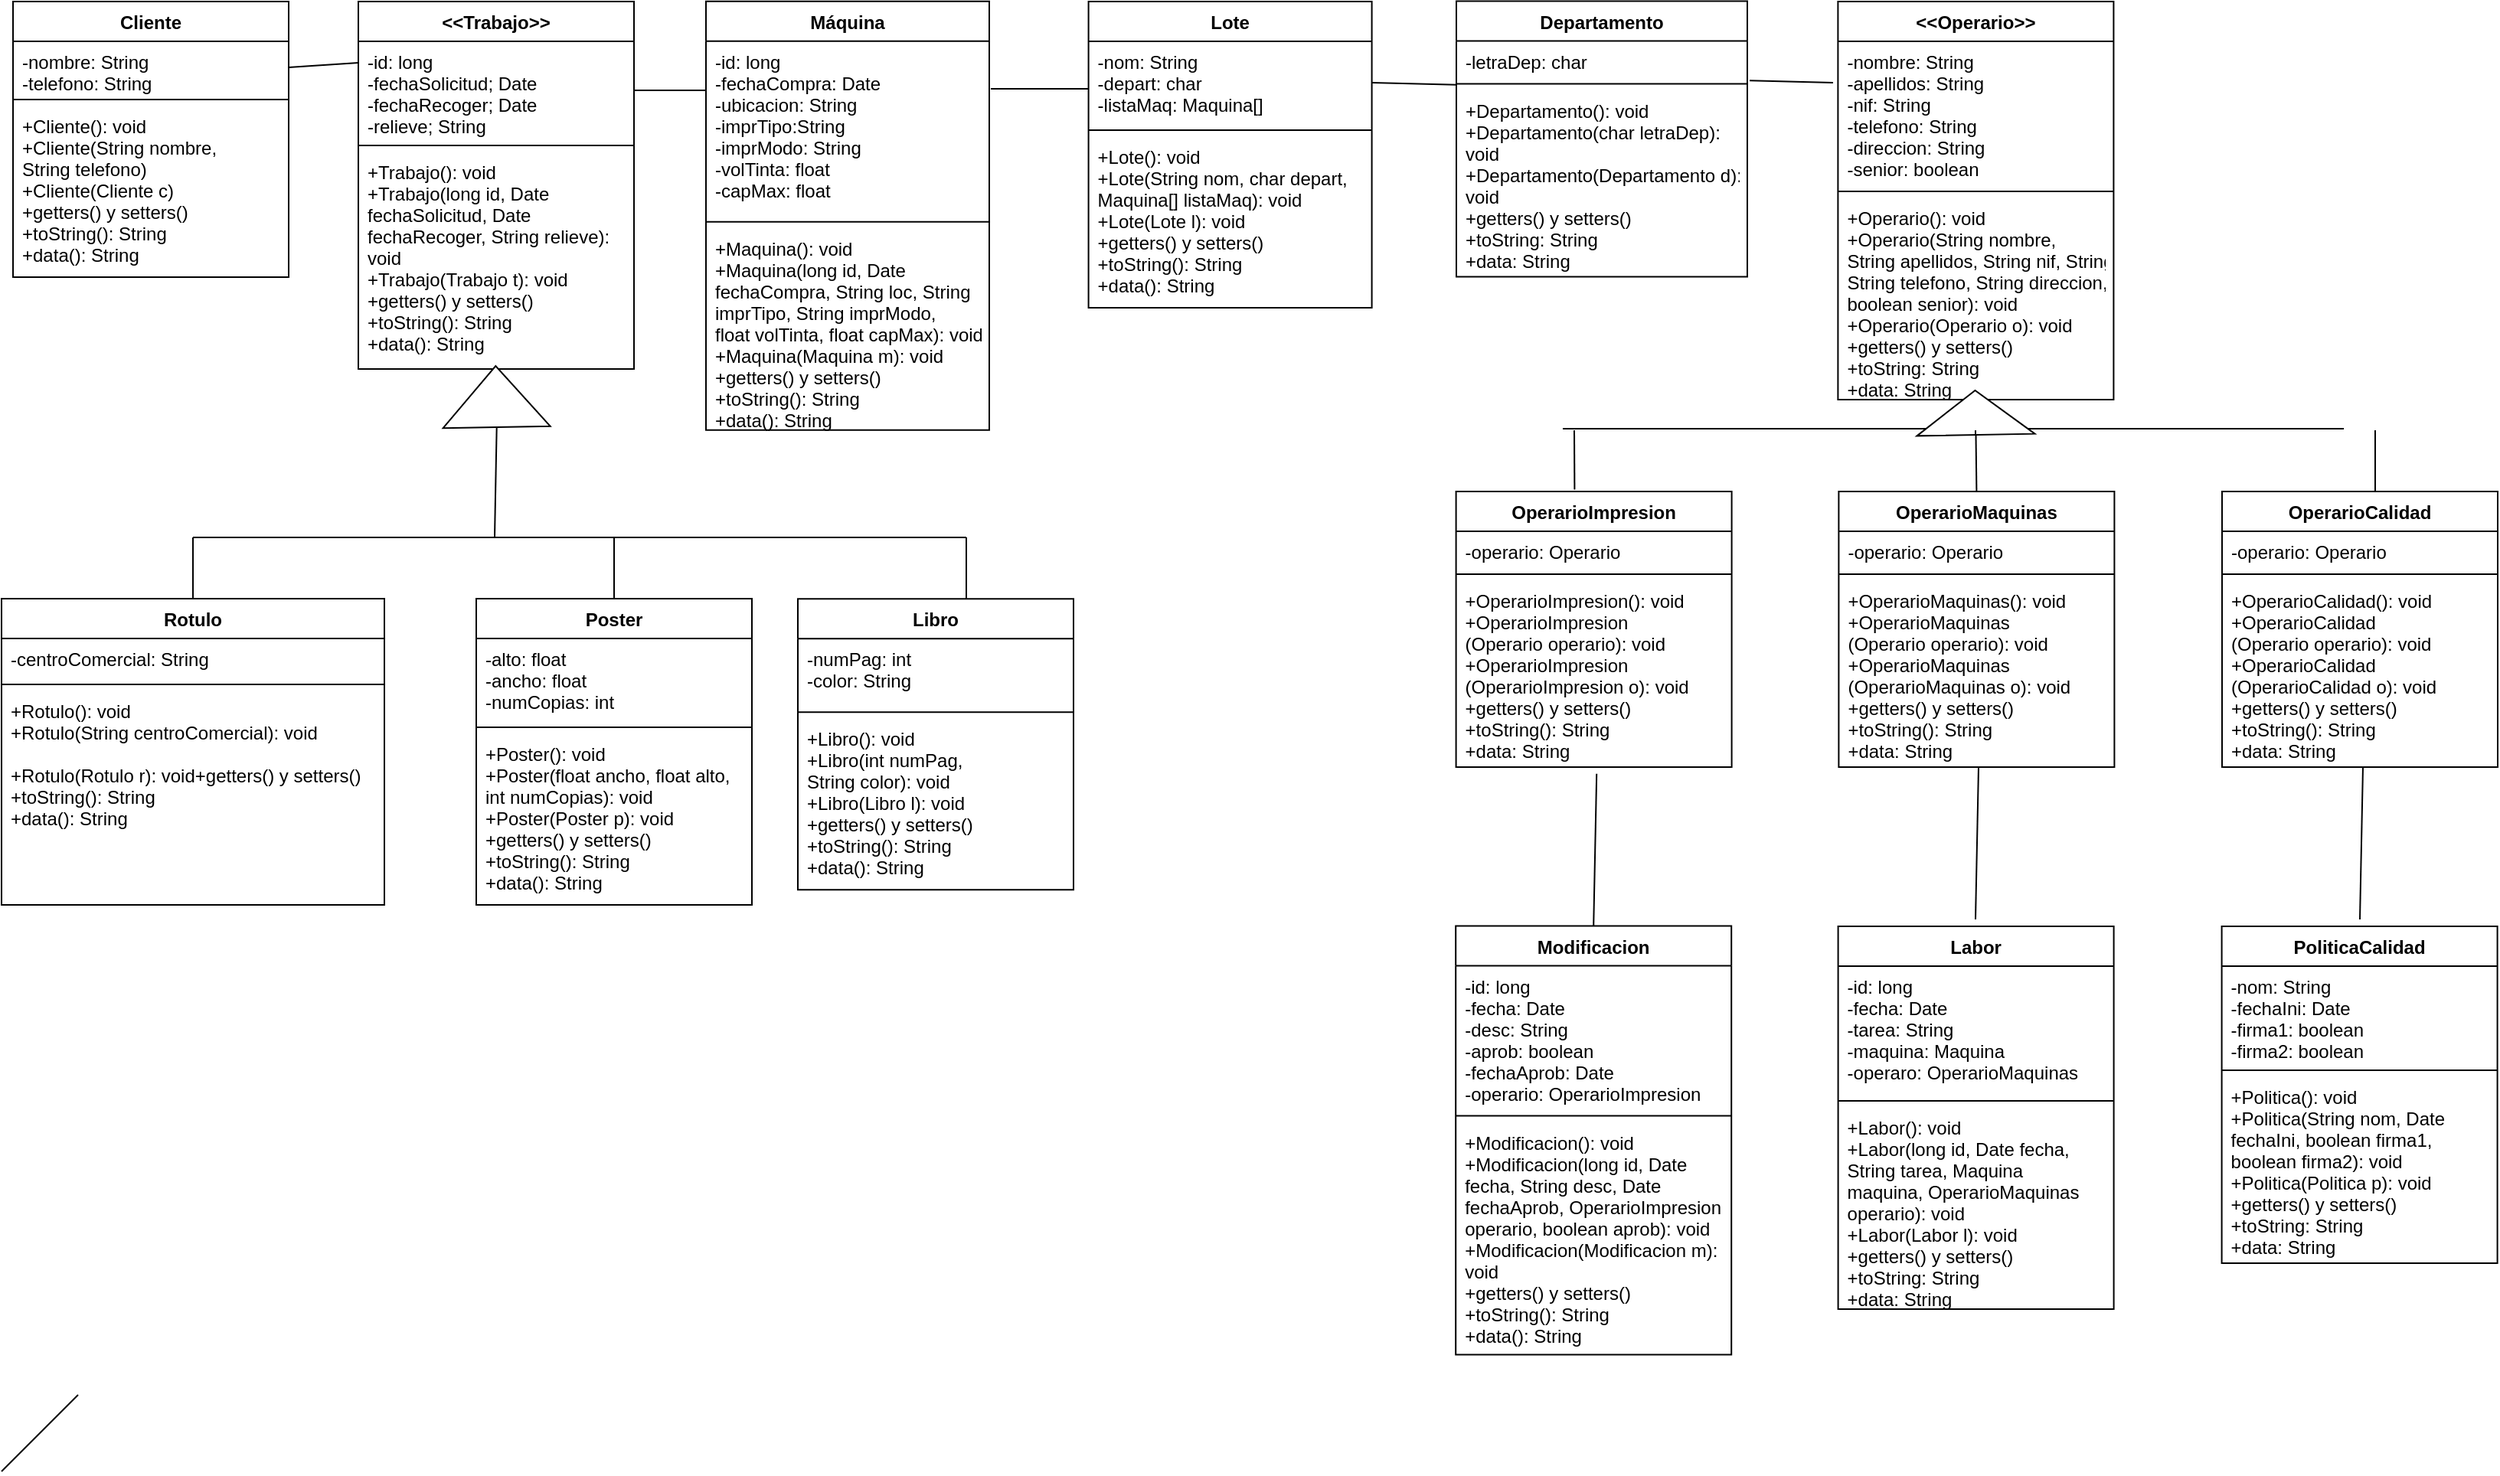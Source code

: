 <mxfile version="12.1.3" type="github" pages="1">
  <diagram id="FINPR5G2HzoAXYaAKj14" name="Page-1">
    <mxGraphModel dx="1057" dy="587" grid="1" gridSize="10" guides="1" tooltips="1" connect="1" arrows="1" fold="1" page="1" pageScale="1" pageWidth="1654" pageHeight="1169" math="0" shadow="0">
      <root>
        <mxCell id="0"/>
        <mxCell id="1" parent="0"/>
        <mxCell id="1oXscA4LE7z4bwvGvyT2-3" value="&lt;&lt;Trabajo&gt;&gt;" style="swimlane;fontStyle=1;align=center;verticalAlign=top;childLayout=stackLayout;horizontal=1;startSize=26;horizontalStack=0;resizeParent=1;resizeParentMax=0;resizeLast=0;collapsible=1;marginBottom=0;" parent="1" vertex="1">
          <mxGeometry x="243" y="10" width="180" height="240" as="geometry"/>
        </mxCell>
        <mxCell id="1oXscA4LE7z4bwvGvyT2-4" value="-id: long&#xa;-fechaSolicitud; Date&#xa;-fechaRecoger; Date&#xa;-relieve; String&#xa;" style="text;strokeColor=none;fillColor=none;align=left;verticalAlign=top;spacingLeft=4;spacingRight=4;overflow=hidden;rotatable=0;points=[[0,0.5],[1,0.5]];portConstraint=eastwest;" parent="1oXscA4LE7z4bwvGvyT2-3" vertex="1">
          <mxGeometry y="26" width="180" height="64" as="geometry"/>
        </mxCell>
        <mxCell id="1oXscA4LE7z4bwvGvyT2-5" value="" style="line;strokeWidth=1;fillColor=none;align=left;verticalAlign=middle;spacingTop=-1;spacingLeft=3;spacingRight=3;rotatable=0;labelPosition=right;points=[];portConstraint=eastwest;" parent="1oXscA4LE7z4bwvGvyT2-3" vertex="1">
          <mxGeometry y="90" width="180" height="8" as="geometry"/>
        </mxCell>
        <mxCell id="1oXscA4LE7z4bwvGvyT2-6" value="+Trabajo(): void&#xa;+Trabajo(long id, Date &#xa;fechaSolicitud, Date &#xa;fechaRecoger, String relieve): &#xa;void&#xa;+Trabajo(Trabajo t): void&#xa;+getters() y setters()&#xa;+toString(): String&#xa;+data(): String" style="text;strokeColor=none;fillColor=none;align=left;verticalAlign=top;spacingLeft=4;spacingRight=4;overflow=hidden;rotatable=0;points=[[0,0.5],[1,0.5]];portConstraint=eastwest;" parent="1oXscA4LE7z4bwvGvyT2-3" vertex="1">
          <mxGeometry y="98" width="180" height="142" as="geometry"/>
        </mxCell>
        <mxCell id="1oXscA4LE7z4bwvGvyT2-8" value="Rotulo" style="swimlane;fontStyle=1;align=center;verticalAlign=top;childLayout=stackLayout;horizontal=1;startSize=26;horizontalStack=0;resizeParent=1;resizeParentMax=0;resizeLast=0;collapsible=1;marginBottom=0;" parent="1" vertex="1">
          <mxGeometry x="10" y="400" width="250" height="200" as="geometry"/>
        </mxCell>
        <mxCell id="1oXscA4LE7z4bwvGvyT2-9" value="-centroComercial: String" style="text;strokeColor=none;fillColor=none;align=left;verticalAlign=top;spacingLeft=4;spacingRight=4;overflow=hidden;rotatable=0;points=[[0,0.5],[1,0.5]];portConstraint=eastwest;" parent="1oXscA4LE7z4bwvGvyT2-8" vertex="1">
          <mxGeometry y="26" width="250" height="26" as="geometry"/>
        </mxCell>
        <mxCell id="1oXscA4LE7z4bwvGvyT2-10" value="" style="line;strokeWidth=1;fillColor=none;align=left;verticalAlign=middle;spacingTop=-1;spacingLeft=3;spacingRight=3;rotatable=0;labelPosition=right;points=[];portConstraint=eastwest;" parent="1oXscA4LE7z4bwvGvyT2-8" vertex="1">
          <mxGeometry y="52" width="250" height="8" as="geometry"/>
        </mxCell>
        <mxCell id="1oXscA4LE7z4bwvGvyT2-11" value="+Rotulo(): void&#xa;+Rotulo(String centroComercial): void&#xa;&#xa;+Rotulo(Rotulo r): void+getters() y setters()&#xa;+toString(): String&#xa;+data(): String" style="text;strokeColor=none;fillColor=none;align=left;verticalAlign=top;spacingLeft=4;spacingRight=4;overflow=hidden;rotatable=0;points=[[0,0.5],[1,0.5]];portConstraint=eastwest;" parent="1oXscA4LE7z4bwvGvyT2-8" vertex="1">
          <mxGeometry y="60" width="250" height="140" as="geometry"/>
        </mxCell>
        <mxCell id="1oXscA4LE7z4bwvGvyT2-12" value="Poster&#xa;" style="swimlane;fontStyle=1;align=center;verticalAlign=top;childLayout=stackLayout;horizontal=1;startSize=26;horizontalStack=0;resizeParent=1;resizeParentMax=0;resizeLast=0;collapsible=1;marginBottom=0;" parent="1" vertex="1">
          <mxGeometry x="320" y="400" width="180" height="200" as="geometry"/>
        </mxCell>
        <mxCell id="1oXscA4LE7z4bwvGvyT2-13" value="-alto: float&#xa;-ancho: float&#xa;-numCopias: int" style="text;strokeColor=none;fillColor=none;align=left;verticalAlign=top;spacingLeft=4;spacingRight=4;overflow=hidden;rotatable=0;points=[[0,0.5],[1,0.5]];portConstraint=eastwest;" parent="1oXscA4LE7z4bwvGvyT2-12" vertex="1">
          <mxGeometry y="26" width="180" height="54" as="geometry"/>
        </mxCell>
        <mxCell id="1oXscA4LE7z4bwvGvyT2-14" value="" style="line;strokeWidth=1;fillColor=none;align=left;verticalAlign=middle;spacingTop=-1;spacingLeft=3;spacingRight=3;rotatable=0;labelPosition=right;points=[];portConstraint=eastwest;" parent="1oXscA4LE7z4bwvGvyT2-12" vertex="1">
          <mxGeometry y="80" width="180" height="8" as="geometry"/>
        </mxCell>
        <mxCell id="1oXscA4LE7z4bwvGvyT2-15" value="+Poster(): void&#xa;+Poster(float ancho, float alto,&#xa;int numCopias): void&#xa;+Poster(Poster p): void&#xa;+getters() y setters()&#xa;+toString(): String&#xa;+data(): String" style="text;strokeColor=none;fillColor=none;align=left;verticalAlign=top;spacingLeft=4;spacingRight=4;overflow=hidden;rotatable=0;points=[[0,0.5],[1,0.5]];portConstraint=eastwest;" parent="1oXscA4LE7z4bwvGvyT2-12" vertex="1">
          <mxGeometry y="88" width="180" height="112" as="geometry"/>
        </mxCell>
        <mxCell id="1oXscA4LE7z4bwvGvyT2-27" value="Cliente" style="swimlane;fontStyle=1;align=center;verticalAlign=top;childLayout=stackLayout;horizontal=1;startSize=26;horizontalStack=0;resizeParent=1;resizeParentMax=0;resizeLast=0;collapsible=1;marginBottom=0;" parent="1" vertex="1">
          <mxGeometry x="17.5" y="10" width="180" height="180" as="geometry"/>
        </mxCell>
        <mxCell id="1oXscA4LE7z4bwvGvyT2-31" value="-nombre: String&#xa;-telefono: String" style="text;strokeColor=none;fillColor=none;align=left;verticalAlign=top;spacingLeft=4;spacingRight=4;overflow=hidden;rotatable=0;points=[[0,0.5],[1,0.5]];portConstraint=eastwest;" parent="1oXscA4LE7z4bwvGvyT2-27" vertex="1">
          <mxGeometry y="26" width="180" height="34" as="geometry"/>
        </mxCell>
        <mxCell id="1oXscA4LE7z4bwvGvyT2-29" value="" style="line;strokeWidth=1;fillColor=none;align=left;verticalAlign=middle;spacingTop=-1;spacingLeft=3;spacingRight=3;rotatable=0;labelPosition=right;points=[];portConstraint=eastwest;" parent="1oXscA4LE7z4bwvGvyT2-27" vertex="1">
          <mxGeometry y="60" width="180" height="8" as="geometry"/>
        </mxCell>
        <mxCell id="1oXscA4LE7z4bwvGvyT2-30" value="+Cliente(): void&#xa;+Cliente(String nombre, &#xa;String telefono)&#xa;+Cliente(Cliente c)&#xa;+getters() y setters()&#xa;+toString(): String&#xa;+data(): String" style="text;strokeColor=none;fillColor=none;align=left;verticalAlign=top;spacingLeft=4;spacingRight=4;overflow=hidden;rotatable=0;points=[[0,0.5],[1,0.5]];portConstraint=eastwest;" parent="1oXscA4LE7z4bwvGvyT2-27" vertex="1">
          <mxGeometry y="68" width="180" height="112" as="geometry"/>
        </mxCell>
        <mxCell id="1oXscA4LE7z4bwvGvyT2-33" value="Máquina" style="swimlane;fontStyle=1;align=center;verticalAlign=top;childLayout=stackLayout;horizontal=1;startSize=26;horizontalStack=0;resizeParent=1;resizeParentMax=0;resizeLast=0;collapsible=1;marginBottom=0;" parent="1" vertex="1">
          <mxGeometry x="470" y="9.9" width="185" height="280" as="geometry"/>
        </mxCell>
        <mxCell id="1oXscA4LE7z4bwvGvyT2-34" value="-id: long&#xa;-fechaCompra: Date&#xa;-ubicacion: String&#xa;-imprTipo:String&#xa;-imprModo: String&#xa;-volTinta: float&#xa;-capMax: float&#xa;&#xa;&#xa;" style="text;strokeColor=none;fillColor=none;align=left;verticalAlign=top;spacingLeft=4;spacingRight=4;overflow=hidden;rotatable=0;points=[[0,0.5],[1,0.5]];portConstraint=eastwest;" parent="1oXscA4LE7z4bwvGvyT2-33" vertex="1">
          <mxGeometry y="26" width="185" height="114" as="geometry"/>
        </mxCell>
        <mxCell id="1oXscA4LE7z4bwvGvyT2-35" value="" style="line;strokeWidth=1;fillColor=none;align=left;verticalAlign=middle;spacingTop=-1;spacingLeft=3;spacingRight=3;rotatable=0;labelPosition=right;points=[];portConstraint=eastwest;" parent="1oXscA4LE7z4bwvGvyT2-33" vertex="1">
          <mxGeometry y="140" width="185" height="8" as="geometry"/>
        </mxCell>
        <mxCell id="1oXscA4LE7z4bwvGvyT2-36" value="+Maquina(): void&#xa;+Maquina(long id, Date &#xa;fechaCompra, String loc, String &#xa;imprTipo, String imprModo, &#xa;float volTinta, float capMax): void&#xa;+Maquina(Maquina m): void&#xa;+getters() y setters()&#xa;+toString(): String&#xa;+data(): String" style="text;strokeColor=none;fillColor=none;align=left;verticalAlign=top;spacingLeft=4;spacingRight=4;overflow=hidden;rotatable=0;points=[[0,0.5],[1,0.5]];portConstraint=eastwest;" parent="1oXscA4LE7z4bwvGvyT2-33" vertex="1">
          <mxGeometry y="148" width="185" height="132" as="geometry"/>
        </mxCell>
        <mxCell id="1oXscA4LE7z4bwvGvyT2-38" value="Lote" style="swimlane;fontStyle=1;align=center;verticalAlign=top;childLayout=stackLayout;horizontal=1;startSize=26;horizontalStack=0;resizeParent=1;resizeParentMax=0;resizeLast=0;collapsible=1;marginBottom=0;" parent="1" vertex="1">
          <mxGeometry x="719.8" y="10" width="185" height="200" as="geometry"/>
        </mxCell>
        <mxCell id="1oXscA4LE7z4bwvGvyT2-39" value="-nom: String&#xa;-depart: char&#xa;-listaMaq: Maquina[]" style="text;strokeColor=none;fillColor=none;align=left;verticalAlign=top;spacingLeft=4;spacingRight=4;overflow=hidden;rotatable=0;points=[[0,0.5],[1,0.5]];portConstraint=eastwest;" parent="1oXscA4LE7z4bwvGvyT2-38" vertex="1">
          <mxGeometry y="26" width="185" height="54" as="geometry"/>
        </mxCell>
        <mxCell id="1oXscA4LE7z4bwvGvyT2-40" value="" style="line;strokeWidth=1;fillColor=none;align=left;verticalAlign=middle;spacingTop=-1;spacingLeft=3;spacingRight=3;rotatable=0;labelPosition=right;points=[];portConstraint=eastwest;" parent="1oXscA4LE7z4bwvGvyT2-38" vertex="1">
          <mxGeometry y="80" width="185" height="8" as="geometry"/>
        </mxCell>
        <mxCell id="1oXscA4LE7z4bwvGvyT2-41" value="+Lote(): void&#xa;+Lote(String nom, char depart,&#xa;Maquina[] listaMaq): void&#xa;+Lote(Lote l): void&#xa;+getters() y setters()&#xa;+toString(): String&#xa;+data(): String" style="text;strokeColor=none;fillColor=none;align=left;verticalAlign=top;spacingLeft=4;spacingRight=4;overflow=hidden;rotatable=0;points=[[0,0.5],[1,0.5]];portConstraint=eastwest;" parent="1oXscA4LE7z4bwvGvyT2-38" vertex="1">
          <mxGeometry y="88" width="185" height="112" as="geometry"/>
        </mxCell>
        <mxCell id="B73v2lXdH34x8dakDg6a-5" value="Libro" style="swimlane;fontStyle=1;align=center;verticalAlign=top;childLayout=stackLayout;horizontal=1;startSize=26;horizontalStack=0;resizeParent=1;resizeParentMax=0;resizeLast=0;collapsible=1;marginBottom=0;" parent="1" vertex="1">
          <mxGeometry x="530" y="400.1" width="180" height="190" as="geometry"/>
        </mxCell>
        <mxCell id="B73v2lXdH34x8dakDg6a-6" value="-numPag: int&#xa;-color: String" style="text;strokeColor=none;fillColor=none;align=left;verticalAlign=top;spacingLeft=4;spacingRight=4;overflow=hidden;rotatable=0;points=[[0,0.5],[1,0.5]];portConstraint=eastwest;" parent="B73v2lXdH34x8dakDg6a-5" vertex="1">
          <mxGeometry y="26" width="180" height="44" as="geometry"/>
        </mxCell>
        <mxCell id="B73v2lXdH34x8dakDg6a-7" value="" style="line;strokeWidth=1;fillColor=none;align=left;verticalAlign=middle;spacingTop=-1;spacingLeft=3;spacingRight=3;rotatable=0;labelPosition=right;points=[];portConstraint=eastwest;" parent="B73v2lXdH34x8dakDg6a-5" vertex="1">
          <mxGeometry y="70" width="180" height="8" as="geometry"/>
        </mxCell>
        <mxCell id="B73v2lXdH34x8dakDg6a-8" value="+Libro(): void&#xa;+Libro(int numPag, &#xa;String color): void&#xa;+Libro(Libro l): void&#xa;+getters() y setters()&#xa;+toString(): String&#xa;+data(): String" style="text;strokeColor=none;fillColor=none;align=left;verticalAlign=top;spacingLeft=4;spacingRight=4;overflow=hidden;rotatable=0;points=[[0,0.5],[1,0.5]];portConstraint=eastwest;" parent="B73v2lXdH34x8dakDg6a-5" vertex="1">
          <mxGeometry y="78" width="180" height="112" as="geometry"/>
        </mxCell>
        <mxCell id="B73v2lXdH34x8dakDg6a-9" value="Departamento" style="swimlane;fontStyle=1;align=center;verticalAlign=top;childLayout=stackLayout;horizontal=1;startSize=26;horizontalStack=0;resizeParent=1;resizeParentMax=0;resizeLast=0;collapsible=1;marginBottom=0;" parent="1" vertex="1">
          <mxGeometry x="960" y="9.8" width="190" height="180" as="geometry"/>
        </mxCell>
        <mxCell id="B73v2lXdH34x8dakDg6a-10" value="-letraDep: char" style="text;strokeColor=none;fillColor=none;align=left;verticalAlign=top;spacingLeft=4;spacingRight=4;overflow=hidden;rotatable=0;points=[[0,0.5],[1,0.5]];portConstraint=eastwest;" parent="B73v2lXdH34x8dakDg6a-9" vertex="1">
          <mxGeometry y="26" width="190" height="24" as="geometry"/>
        </mxCell>
        <mxCell id="B73v2lXdH34x8dakDg6a-11" value="" style="line;strokeWidth=1;fillColor=none;align=left;verticalAlign=middle;spacingTop=-1;spacingLeft=3;spacingRight=3;rotatable=0;labelPosition=right;points=[];portConstraint=eastwest;" parent="B73v2lXdH34x8dakDg6a-9" vertex="1">
          <mxGeometry y="50" width="190" height="8" as="geometry"/>
        </mxCell>
        <mxCell id="B73v2lXdH34x8dakDg6a-12" value="+Departamento(): void&#xa;+Departamento(char letraDep):&#xa;void&#xa;+Departamento(Departamento d):&#xa;void&#xa;+getters() y setters()&#xa;+toString: String&#xa;+data: String" style="text;strokeColor=none;fillColor=none;align=left;verticalAlign=top;spacingLeft=4;spacingRight=4;overflow=hidden;rotatable=0;points=[[0,0.5],[1,0.5]];portConstraint=eastwest;" parent="B73v2lXdH34x8dakDg6a-9" vertex="1">
          <mxGeometry y="58" width="190" height="122" as="geometry"/>
        </mxCell>
        <mxCell id="B73v2lXdH34x8dakDg6a-13" value="&lt;&lt;Operario&gt;&gt;" style="swimlane;fontStyle=1;align=center;verticalAlign=top;childLayout=stackLayout;horizontal=1;startSize=26;horizontalStack=0;resizeParent=1;resizeParentMax=0;resizeLast=0;collapsible=1;marginBottom=0;" parent="1" vertex="1">
          <mxGeometry x="1209.2" y="10" width="180" height="260" as="geometry"/>
        </mxCell>
        <mxCell id="B73v2lXdH34x8dakDg6a-14" value="-nombre: String&#xa;-apellidos: String&#xa;-nif: String&#xa;-telefono: String&#xa;-direccion: String&#xa;-senior: boolean" style="text;strokeColor=none;fillColor=none;align=left;verticalAlign=top;spacingLeft=4;spacingRight=4;overflow=hidden;rotatable=0;points=[[0,0.5],[1,0.5]];portConstraint=eastwest;" parent="B73v2lXdH34x8dakDg6a-13" vertex="1">
          <mxGeometry y="26" width="180" height="94" as="geometry"/>
        </mxCell>
        <mxCell id="B73v2lXdH34x8dakDg6a-15" value="" style="line;strokeWidth=1;fillColor=none;align=left;verticalAlign=middle;spacingTop=-1;spacingLeft=3;spacingRight=3;rotatable=0;labelPosition=right;points=[];portConstraint=eastwest;" parent="B73v2lXdH34x8dakDg6a-13" vertex="1">
          <mxGeometry y="120" width="180" height="8" as="geometry"/>
        </mxCell>
        <mxCell id="B73v2lXdH34x8dakDg6a-16" value="+Operario(): void&#xa;+Operario(String nombre, &#xa;String apellidos, String nif, String&#xa;String telefono, String direccion,&#xa;boolean senior): void&#xa;+Operario(Operario o): void&#xa;+getters() y setters()&#xa;+toString: String&#xa;+data: String" style="text;strokeColor=none;fillColor=none;align=left;verticalAlign=top;spacingLeft=4;spacingRight=4;overflow=hidden;rotatable=0;points=[[0,0.5],[1,0.5]];portConstraint=eastwest;" parent="B73v2lXdH34x8dakDg6a-13" vertex="1">
          <mxGeometry y="128" width="180" height="132" as="geometry"/>
        </mxCell>
        <mxCell id="B73v2lXdH34x8dakDg6a-17" value="OperarioImpresion" style="swimlane;fontStyle=1;align=center;verticalAlign=top;childLayout=stackLayout;horizontal=1;startSize=26;horizontalStack=0;resizeParent=1;resizeParentMax=0;resizeLast=0;collapsible=1;marginBottom=0;" parent="1" vertex="1">
          <mxGeometry x="959.8" y="330" width="180" height="180" as="geometry"/>
        </mxCell>
        <mxCell id="B73v2lXdH34x8dakDg6a-18" value="-operario: Operario" style="text;strokeColor=none;fillColor=none;align=left;verticalAlign=top;spacingLeft=4;spacingRight=4;overflow=hidden;rotatable=0;points=[[0,0.5],[1,0.5]];portConstraint=eastwest;" parent="B73v2lXdH34x8dakDg6a-17" vertex="1">
          <mxGeometry y="26" width="180" height="24" as="geometry"/>
        </mxCell>
        <mxCell id="B73v2lXdH34x8dakDg6a-19" value="" style="line;strokeWidth=1;fillColor=none;align=left;verticalAlign=middle;spacingTop=-1;spacingLeft=3;spacingRight=3;rotatable=0;labelPosition=right;points=[];portConstraint=eastwest;" parent="B73v2lXdH34x8dakDg6a-17" vertex="1">
          <mxGeometry y="50" width="180" height="8" as="geometry"/>
        </mxCell>
        <mxCell id="B73v2lXdH34x8dakDg6a-20" value="+OperarioImpresion(): void&#xa;+OperarioImpresion&#xa;(Operario operario): void&#xa;+OperarioImpresion&#xa;(OperarioImpresion o): void&#xa;+getters() y setters()&#xa;+toString(): String&#xa;+data: String" style="text;strokeColor=none;fillColor=none;align=left;verticalAlign=top;spacingLeft=4;spacingRight=4;overflow=hidden;rotatable=0;points=[[0,0.5],[1,0.5]];portConstraint=eastwest;" parent="B73v2lXdH34x8dakDg6a-17" vertex="1">
          <mxGeometry y="58" width="180" height="122" as="geometry"/>
        </mxCell>
        <mxCell id="B73v2lXdH34x8dakDg6a-22" value="OperarioMaquinas" style="swimlane;fontStyle=1;align=center;verticalAlign=top;childLayout=stackLayout;horizontal=1;startSize=26;horizontalStack=0;resizeParent=1;resizeParentMax=0;resizeLast=0;collapsible=1;marginBottom=0;" parent="1" vertex="1">
          <mxGeometry x="1209.7" y="330" width="180" height="180" as="geometry"/>
        </mxCell>
        <mxCell id="B73v2lXdH34x8dakDg6a-23" value="-operario: Operario" style="text;strokeColor=none;fillColor=none;align=left;verticalAlign=top;spacingLeft=4;spacingRight=4;overflow=hidden;rotatable=0;points=[[0,0.5],[1,0.5]];portConstraint=eastwest;" parent="B73v2lXdH34x8dakDg6a-22" vertex="1">
          <mxGeometry y="26" width="180" height="24" as="geometry"/>
        </mxCell>
        <mxCell id="B73v2lXdH34x8dakDg6a-24" value="" style="line;strokeWidth=1;fillColor=none;align=left;verticalAlign=middle;spacingTop=-1;spacingLeft=3;spacingRight=3;rotatable=0;labelPosition=right;points=[];portConstraint=eastwest;" parent="B73v2lXdH34x8dakDg6a-22" vertex="1">
          <mxGeometry y="50" width="180" height="8" as="geometry"/>
        </mxCell>
        <mxCell id="B73v2lXdH34x8dakDg6a-25" value="+OperarioMaquinas(): void&#xa;+OperarioMaquinas&#xa;(Operario operario): void&#xa;+OperarioMaquinas&#xa;(OperarioMaquinas o): void&#xa;+getters() y setters()&#xa;+toString(): String&#xa;+data: String" style="text;strokeColor=none;fillColor=none;align=left;verticalAlign=top;spacingLeft=4;spacingRight=4;overflow=hidden;rotatable=0;points=[[0,0.5],[1,0.5]];portConstraint=eastwest;" parent="B73v2lXdH34x8dakDg6a-22" vertex="1">
          <mxGeometry y="58" width="180" height="122" as="geometry"/>
        </mxCell>
        <mxCell id="B73v2lXdH34x8dakDg6a-26" value="OperarioCalidad" style="swimlane;fontStyle=1;align=center;verticalAlign=top;childLayout=stackLayout;horizontal=1;startSize=26;horizontalStack=0;resizeParent=1;resizeParentMax=0;resizeLast=0;collapsible=1;marginBottom=0;" parent="1" vertex="1">
          <mxGeometry x="1460" y="330" width="180" height="180" as="geometry"/>
        </mxCell>
        <mxCell id="B73v2lXdH34x8dakDg6a-27" value="-operario: Operario" style="text;strokeColor=none;fillColor=none;align=left;verticalAlign=top;spacingLeft=4;spacingRight=4;overflow=hidden;rotatable=0;points=[[0,0.5],[1,0.5]];portConstraint=eastwest;" parent="B73v2lXdH34x8dakDg6a-26" vertex="1">
          <mxGeometry y="26" width="180" height="24" as="geometry"/>
        </mxCell>
        <mxCell id="B73v2lXdH34x8dakDg6a-28" value="" style="line;strokeWidth=1;fillColor=none;align=left;verticalAlign=middle;spacingTop=-1;spacingLeft=3;spacingRight=3;rotatable=0;labelPosition=right;points=[];portConstraint=eastwest;" parent="B73v2lXdH34x8dakDg6a-26" vertex="1">
          <mxGeometry y="50" width="180" height="8" as="geometry"/>
        </mxCell>
        <mxCell id="B73v2lXdH34x8dakDg6a-29" value="+OperarioCalidad(): void&#xa;+OperarioCalidad&#xa;(Operario operario): void&#xa;+OperarioCalidad&#xa;(OperarioCalidad o): void&#xa;+getters() y setters()&#xa;+toString(): String&#xa;+data: String" style="text;strokeColor=none;fillColor=none;align=left;verticalAlign=top;spacingLeft=4;spacingRight=4;overflow=hidden;rotatable=0;points=[[0,0.5],[1,0.5]];portConstraint=eastwest;" parent="B73v2lXdH34x8dakDg6a-26" vertex="1">
          <mxGeometry y="58" width="180" height="122" as="geometry"/>
        </mxCell>
        <mxCell id="B73v2lXdH34x8dakDg6a-30" value="Labor" style="swimlane;fontStyle=1;align=center;verticalAlign=top;childLayout=stackLayout;horizontal=1;startSize=26;horizontalStack=0;resizeParent=1;resizeParentMax=0;resizeLast=0;collapsible=1;marginBottom=0;" parent="1" vertex="1">
          <mxGeometry x="1209.3" y="614" width="180" height="250" as="geometry"/>
        </mxCell>
        <mxCell id="B73v2lXdH34x8dakDg6a-31" value="-id: long&#xa;-fecha: Date&#xa;-tarea: String&#xa;-maquina: Maquina&#xa;-operaro: OperarioMaquinas" style="text;strokeColor=none;fillColor=none;align=left;verticalAlign=top;spacingLeft=4;spacingRight=4;overflow=hidden;rotatable=0;points=[[0,0.5],[1,0.5]];portConstraint=eastwest;" parent="B73v2lXdH34x8dakDg6a-30" vertex="1">
          <mxGeometry y="26" width="180" height="84" as="geometry"/>
        </mxCell>
        <mxCell id="B73v2lXdH34x8dakDg6a-32" value="" style="line;strokeWidth=1;fillColor=none;align=left;verticalAlign=middle;spacingTop=-1;spacingLeft=3;spacingRight=3;rotatable=0;labelPosition=right;points=[];portConstraint=eastwest;" parent="B73v2lXdH34x8dakDg6a-30" vertex="1">
          <mxGeometry y="110" width="180" height="8" as="geometry"/>
        </mxCell>
        <mxCell id="B73v2lXdH34x8dakDg6a-33" value="+Labor(): void&#xa;+Labor(long id, Date fecha,&#xa;String tarea, Maquina &#xa;maquina, OperarioMaquinas &#xa;operario): void&#xa;+Labor(Labor l): void&#xa;+getters() y setters()&#xa;+toString: String&#xa;+data: String" style="text;strokeColor=none;fillColor=none;align=left;verticalAlign=top;spacingLeft=4;spacingRight=4;overflow=hidden;rotatable=0;points=[[0,0.5],[1,0.5]];portConstraint=eastwest;" parent="B73v2lXdH34x8dakDg6a-30" vertex="1">
          <mxGeometry y="118" width="180" height="132" as="geometry"/>
        </mxCell>
        <mxCell id="B73v2lXdH34x8dakDg6a-34" value="Modificacion" style="swimlane;fontStyle=1;align=center;verticalAlign=top;childLayout=stackLayout;horizontal=1;startSize=26;horizontalStack=0;resizeParent=1;resizeParentMax=0;resizeLast=0;collapsible=1;marginBottom=0;" parent="1" vertex="1">
          <mxGeometry x="959.6" y="613.8" width="180" height="280" as="geometry"/>
        </mxCell>
        <mxCell id="B73v2lXdH34x8dakDg6a-35" value="-id: long&#xa;-fecha: Date&#xa;-desc: String&#xa;-aprob: boolean&#xa;-fechaAprob: Date&#xa;-operario: OperarioImpresion" style="text;strokeColor=none;fillColor=none;align=left;verticalAlign=top;spacingLeft=4;spacingRight=4;overflow=hidden;rotatable=0;points=[[0,0.5],[1,0.5]];portConstraint=eastwest;" parent="B73v2lXdH34x8dakDg6a-34" vertex="1">
          <mxGeometry y="26" width="180" height="94" as="geometry"/>
        </mxCell>
        <mxCell id="B73v2lXdH34x8dakDg6a-36" value="" style="line;strokeWidth=1;fillColor=none;align=left;verticalAlign=middle;spacingTop=-1;spacingLeft=3;spacingRight=3;rotatable=0;labelPosition=right;points=[];portConstraint=eastwest;" parent="B73v2lXdH34x8dakDg6a-34" vertex="1">
          <mxGeometry y="120" width="180" height="8" as="geometry"/>
        </mxCell>
        <mxCell id="B73v2lXdH34x8dakDg6a-37" value="+Modificacion(): void&#xa;+Modificacion(long id, Date &#xa;fecha, String desc, Date &#xa;fechaAprob, OperarioImpresion&#xa;operario, boolean aprob): void&#xa;+Modificacion(Modificacion m):&#xa;void&#xa;+getters() y setters()&#xa;+toString(): String&#xa;+data(): String" style="text;strokeColor=none;fillColor=none;align=left;verticalAlign=top;spacingLeft=4;spacingRight=4;overflow=hidden;rotatable=0;points=[[0,0.5],[1,0.5]];portConstraint=eastwest;" parent="B73v2lXdH34x8dakDg6a-34" vertex="1">
          <mxGeometry y="128" width="180" height="152" as="geometry"/>
        </mxCell>
        <mxCell id="B73v2lXdH34x8dakDg6a-38" value="PoliticaCalidad" style="swimlane;fontStyle=1;align=center;verticalAlign=top;childLayout=stackLayout;horizontal=1;startSize=26;horizontalStack=0;resizeParent=1;resizeParentMax=0;resizeLast=0;collapsible=1;marginBottom=0;" parent="1" vertex="1">
          <mxGeometry x="1459.8" y="614" width="180" height="220" as="geometry"/>
        </mxCell>
        <mxCell id="B73v2lXdH34x8dakDg6a-39" value="-nom: String&#xa;-fechaIni: Date&#xa;-firma1: boolean&#xa;-firma2: boolean" style="text;strokeColor=none;fillColor=none;align=left;verticalAlign=top;spacingLeft=4;spacingRight=4;overflow=hidden;rotatable=0;points=[[0,0.5],[1,0.5]];portConstraint=eastwest;" parent="B73v2lXdH34x8dakDg6a-38" vertex="1">
          <mxGeometry y="26" width="180" height="64" as="geometry"/>
        </mxCell>
        <mxCell id="B73v2lXdH34x8dakDg6a-40" value="" style="line;strokeWidth=1;fillColor=none;align=left;verticalAlign=middle;spacingTop=-1;spacingLeft=3;spacingRight=3;rotatable=0;labelPosition=right;points=[];portConstraint=eastwest;" parent="B73v2lXdH34x8dakDg6a-38" vertex="1">
          <mxGeometry y="90" width="180" height="8" as="geometry"/>
        </mxCell>
        <mxCell id="B73v2lXdH34x8dakDg6a-41" value="+Politica(): void&#xa;+Politica(String nom, Date &#xa;fechaIni, boolean firma1,&#xa;boolean firma2): void&#xa;+Politica(Politica p): void&#xa;+getters() y setters()&#xa;+toString: String&#xa;+data: String " style="text;strokeColor=none;fillColor=none;align=left;verticalAlign=top;spacingLeft=4;spacingRight=4;overflow=hidden;rotatable=0;points=[[0,0.5],[1,0.5]];portConstraint=eastwest;" parent="B73v2lXdH34x8dakDg6a-38" vertex="1">
          <mxGeometry y="98" width="180" height="122" as="geometry"/>
        </mxCell>
        <mxCell id="B73v2lXdH34x8dakDg6a-47" value="" style="endArrow=none;html=1;entryX=0.491;entryY=1.007;entryDx=0;entryDy=0;entryPerimeter=0;" parent="1" target="1oXscA4LE7z4bwvGvyT2-6" edge="1" source="N2AzNSkG_Cx-DgtH7He0-8">
          <mxGeometry width="50" height="50" relative="1" as="geometry">
            <mxPoint x="332" y="360" as="sourcePoint"/>
            <mxPoint x="60" y="780" as="targetPoint"/>
          </mxGeometry>
        </mxCell>
        <mxCell id="B73v2lXdH34x8dakDg6a-48" value="" style="endArrow=none;html=1;" parent="1" edge="1">
          <mxGeometry width="50" height="50" relative="1" as="geometry">
            <mxPoint x="640" y="360" as="sourcePoint"/>
            <mxPoint x="135" y="360" as="targetPoint"/>
          </mxGeometry>
        </mxCell>
        <mxCell id="B73v2lXdH34x8dakDg6a-56" value="" style="endArrow=none;html=1;" parent="1" edge="1">
          <mxGeometry width="50" height="50" relative="1" as="geometry">
            <mxPoint x="1029.5" y="289" as="sourcePoint"/>
            <mxPoint x="1539.5" y="289" as="targetPoint"/>
          </mxGeometry>
        </mxCell>
        <mxCell id="B73v2lXdH34x8dakDg6a-57" value="" style="endArrow=none;html=1;" parent="1" target="B73v2lXdH34x8dakDg6a-16" edge="1" source="N2AzNSkG_Cx-DgtH7He0-10">
          <mxGeometry width="50" height="50" relative="1" as="geometry">
            <mxPoint x="1299" y="290" as="sourcePoint"/>
            <mxPoint x="1576" y="300" as="targetPoint"/>
          </mxGeometry>
        </mxCell>
        <mxCell id="N2AzNSkG_Cx-DgtH7He0-5" value="" style="endArrow=none;html=1;" edge="1" parent="1" source="1oXscA4LE7z4bwvGvyT2-8">
          <mxGeometry width="50" height="50" relative="1" as="geometry">
            <mxPoint x="57.5" y="410" as="sourcePoint"/>
            <mxPoint x="135" y="360" as="targetPoint"/>
          </mxGeometry>
        </mxCell>
        <mxCell id="N2AzNSkG_Cx-DgtH7He0-6" value="" style="endArrow=none;html=1;" edge="1" parent="1">
          <mxGeometry width="50" height="50" relative="1" as="geometry">
            <mxPoint x="410" y="400" as="sourcePoint"/>
            <mxPoint x="410" y="360" as="targetPoint"/>
          </mxGeometry>
        </mxCell>
        <mxCell id="N2AzNSkG_Cx-DgtH7He0-7" value="" style="endArrow=none;html=1;" edge="1" parent="1">
          <mxGeometry width="50" height="50" relative="1" as="geometry">
            <mxPoint x="640" y="400" as="sourcePoint"/>
            <mxPoint x="640" y="360" as="targetPoint"/>
          </mxGeometry>
        </mxCell>
        <mxCell id="N2AzNSkG_Cx-DgtH7He0-8" value="" style="triangle;whiteSpace=wrap;html=1;rotation=-91;" vertex="1" parent="1">
          <mxGeometry x="313" y="233" width="40" height="70" as="geometry"/>
        </mxCell>
        <mxCell id="N2AzNSkG_Cx-DgtH7He0-9" value="" style="endArrow=none;html=1;entryX=0;entryY=0.5;entryDx=0;entryDy=0;" edge="1" parent="1" target="N2AzNSkG_Cx-DgtH7He0-8">
          <mxGeometry width="50" height="50" relative="1" as="geometry">
            <mxPoint x="332" y="360" as="sourcePoint"/>
            <mxPoint x="331.38" y="250.994" as="targetPoint"/>
          </mxGeometry>
        </mxCell>
        <mxCell id="N2AzNSkG_Cx-DgtH7He0-13" value="" style="endArrow=none;html=1;exitX=0.43;exitY=-0.007;exitDx=0;exitDy=0;exitPerimeter=0;" edge="1" parent="1" source="B73v2lXdH34x8dakDg6a-17">
          <mxGeometry width="50" height="50" relative="1" as="geometry">
            <mxPoint x="1049.5" y="319.786" as="sourcePoint"/>
            <mxPoint x="1037" y="290" as="targetPoint"/>
          </mxGeometry>
        </mxCell>
        <mxCell id="N2AzNSkG_Cx-DgtH7He0-14" value="" style="endArrow=none;html=1;exitX=0.5;exitY=0;exitDx=0;exitDy=0;entryX=0;entryY=0.5;entryDx=0;entryDy=0;" edge="1" parent="1" source="B73v2lXdH34x8dakDg6a-22" target="N2AzNSkG_Cx-DgtH7He0-10">
          <mxGeometry width="50" height="50" relative="1" as="geometry">
            <mxPoint x="880" y="970" as="sourcePoint"/>
            <mxPoint x="1300" y="287.143" as="targetPoint"/>
          </mxGeometry>
        </mxCell>
        <mxCell id="N2AzNSkG_Cx-DgtH7He0-15" value="" style="endArrow=none;html=1;" edge="1" parent="1">
          <mxGeometry width="50" height="50" relative="1" as="geometry">
            <mxPoint x="1560" y="330" as="sourcePoint"/>
            <mxPoint x="1560" y="290" as="targetPoint"/>
          </mxGeometry>
        </mxCell>
        <mxCell id="N2AzNSkG_Cx-DgtH7He0-10" value="" style="triangle;whiteSpace=wrap;html=1;rotation=-91;" vertex="1" parent="1">
          <mxGeometry x="1284.5" y="240" width="29" height="77" as="geometry"/>
        </mxCell>
        <mxCell id="N2AzNSkG_Cx-DgtH7He0-16" value="" style="endArrow=none;html=1;" edge="1" parent="1" target="N2AzNSkG_Cx-DgtH7He0-10">
          <mxGeometry width="50" height="50" relative="1" as="geometry">
            <mxPoint x="1299" y="290" as="sourcePoint"/>
            <mxPoint x="1299.047" y="270" as="targetPoint"/>
          </mxGeometry>
        </mxCell>
        <mxCell id="N2AzNSkG_Cx-DgtH7He0-19" value="" style="endArrow=none;html=1;entryX=0.51;entryY=1.036;entryDx=0;entryDy=0;entryPerimeter=0;exitX=0.5;exitY=0;exitDx=0;exitDy=0;" edge="1" parent="1" source="B73v2lXdH34x8dakDg6a-34" target="B73v2lXdH34x8dakDg6a-20">
          <mxGeometry width="50" height="50" relative="1" as="geometry">
            <mxPoint x="650" y="970" as="sourcePoint"/>
            <mxPoint x="700" y="920" as="targetPoint"/>
          </mxGeometry>
        </mxCell>
        <mxCell id="N2AzNSkG_Cx-DgtH7He0-20" value="" style="endArrow=none;html=1;entryX=0.51;entryY=1.036;entryDx=0;entryDy=0;entryPerimeter=0;exitX=0.5;exitY=0;exitDx=0;exitDy=0;" edge="1" parent="1">
          <mxGeometry width="50" height="50" relative="1" as="geometry">
            <mxPoint x="1299" y="609.5" as="sourcePoint"/>
            <mxPoint x="1301.0" y="510.092" as="targetPoint"/>
          </mxGeometry>
        </mxCell>
        <mxCell id="N2AzNSkG_Cx-DgtH7He0-21" value="" style="endArrow=none;html=1;entryX=0.51;entryY=1.036;entryDx=0;entryDy=0;entryPerimeter=0;exitX=0.5;exitY=0;exitDx=0;exitDy=0;" edge="1" parent="1">
          <mxGeometry width="50" height="50" relative="1" as="geometry">
            <mxPoint x="1550" y="609.5" as="sourcePoint"/>
            <mxPoint x="1552.0" y="510.092" as="targetPoint"/>
          </mxGeometry>
        </mxCell>
        <mxCell id="N2AzNSkG_Cx-DgtH7He0-23" value="" style="endArrow=none;html=1;exitX=1;exitY=0.5;exitDx=0;exitDy=0;" edge="1" parent="1" source="1oXscA4LE7z4bwvGvyT2-31">
          <mxGeometry width="50" height="50" relative="1" as="geometry">
            <mxPoint x="220" y="110" as="sourcePoint"/>
            <mxPoint x="243" y="50" as="targetPoint"/>
          </mxGeometry>
        </mxCell>
        <mxCell id="N2AzNSkG_Cx-DgtH7He0-25" value="" style="endArrow=none;html=1;" edge="1" parent="1">
          <mxGeometry width="50" height="50" relative="1" as="geometry">
            <mxPoint x="10" y="970" as="sourcePoint"/>
            <mxPoint x="60" y="920" as="targetPoint"/>
          </mxGeometry>
        </mxCell>
        <mxCell id="N2AzNSkG_Cx-DgtH7He0-26" value="" style="endArrow=none;html=1;" edge="1" parent="1" source="1oXscA4LE7z4bwvGvyT2-4">
          <mxGeometry width="50" height="50" relative="1" as="geometry">
            <mxPoint x="450" y="60" as="sourcePoint"/>
            <mxPoint x="470" y="68" as="targetPoint"/>
          </mxGeometry>
        </mxCell>
        <mxCell id="N2AzNSkG_Cx-DgtH7He0-28" value="" style="endArrow=none;html=1;" edge="1" parent="1">
          <mxGeometry width="50" height="50" relative="1" as="geometry">
            <mxPoint x="656" y="67" as="sourcePoint"/>
            <mxPoint x="720" y="67" as="targetPoint"/>
          </mxGeometry>
        </mxCell>
        <mxCell id="N2AzNSkG_Cx-DgtH7He0-30" value="" style="endArrow=none;html=1;exitX=1;exitY=0.5;exitDx=0;exitDy=0;entryX=0.001;entryY=1.193;entryDx=0;entryDy=0;entryPerimeter=0;" edge="1" parent="1" source="1oXscA4LE7z4bwvGvyT2-39" target="B73v2lXdH34x8dakDg6a-10">
          <mxGeometry width="50" height="50" relative="1" as="geometry">
            <mxPoint x="930" y="70" as="sourcePoint"/>
            <mxPoint x="975.5" y="67" as="targetPoint"/>
          </mxGeometry>
        </mxCell>
        <mxCell id="N2AzNSkG_Cx-DgtH7He0-32" value="" style="endArrow=none;html=1;exitX=1.008;exitY=1.074;exitDx=0;exitDy=0;exitPerimeter=0;" edge="1" parent="1" source="B73v2lXdH34x8dakDg6a-10">
          <mxGeometry width="50" height="50" relative="1" as="geometry">
            <mxPoint x="1180" y="100" as="sourcePoint"/>
            <mxPoint x="1206" y="63" as="targetPoint"/>
          </mxGeometry>
        </mxCell>
      </root>
    </mxGraphModel>
  </diagram>
</mxfile>
